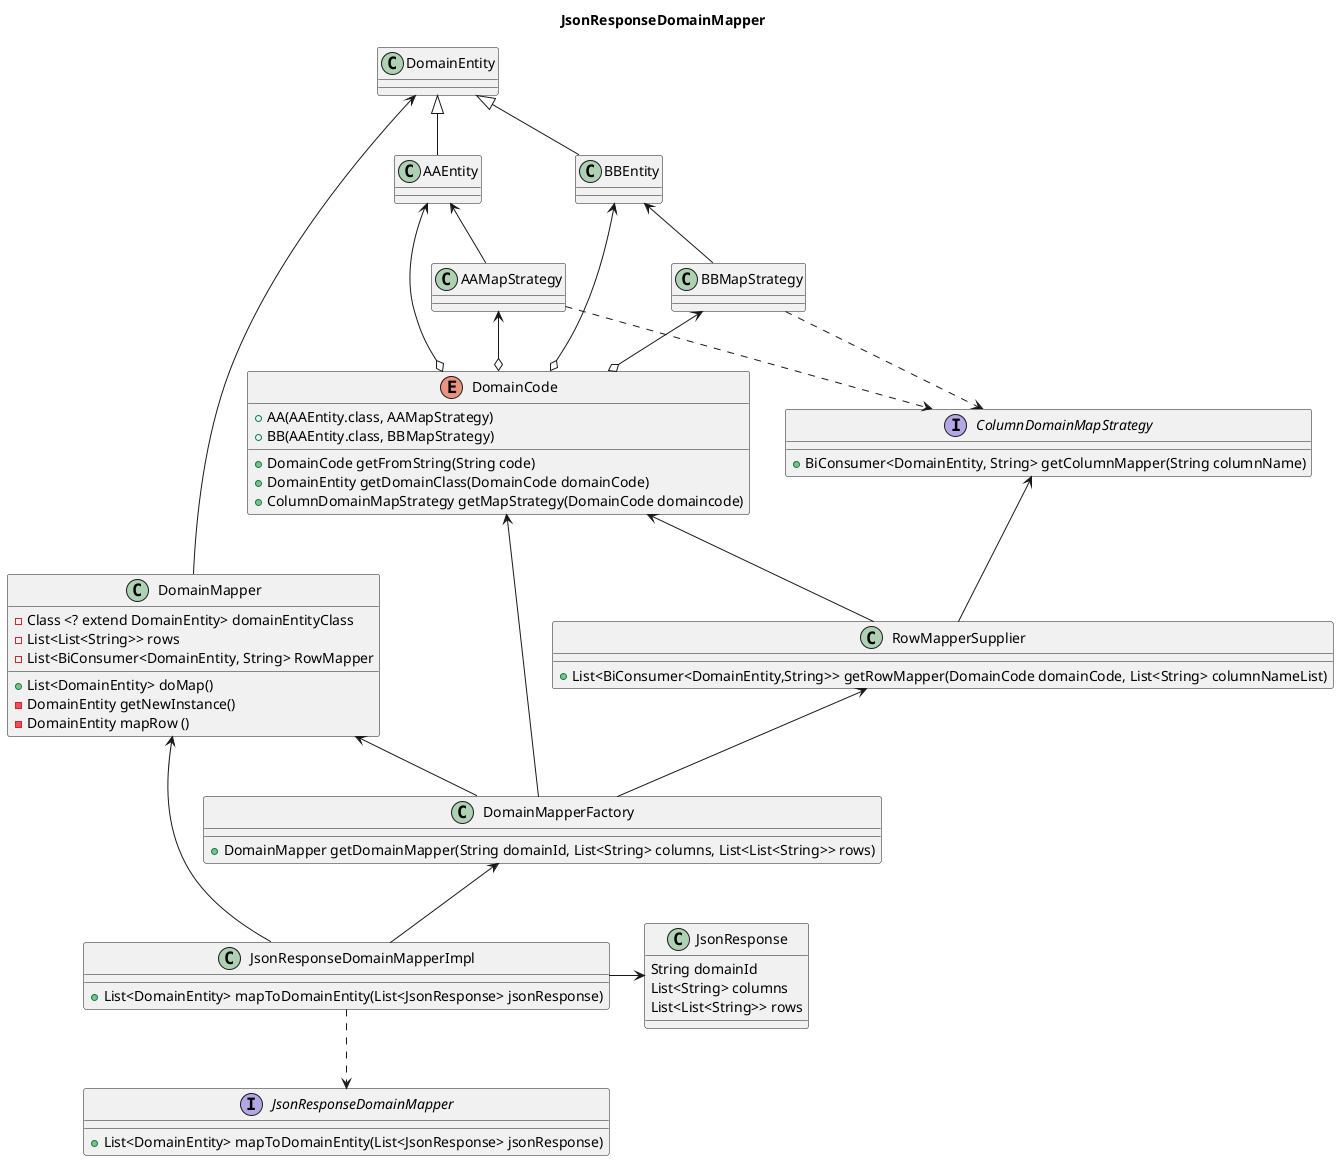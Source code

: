 @startuml
'https://plantuml.com/class-diagram
title: JsonResponseDomainMapper

DomainEntity <|-- AAEntity
DomainEntity <|-- BBEntity
DomainEntity <-- DomainMapper
DomainMapper <-- DomainMapperFactory
AAEntity <-- AAMapStrategy
BBEntity <-- BBMapStrategy
DomainCode <-- RowMapperSupplier
AAEntity <--o DomainCode
BBEntity <--o DomainCode
AAMapStrategy <--o DomainCode
BBMapStrategy <--o DomainCode

JsonResponseDomainMapper <.u. JsonResponseDomainMapperImpl
JsonResponse <--l-- JsonResponseDomainMapperImpl

DomainMapperFactory <-- JsonResponseDomainMapperImpl
DomainMapper <-- JsonResponseDomainMapperImpl
ColumnDomainMapStrategy <.u. AAMapStrategy
ColumnDomainMapStrategy <.u. BBMapStrategy
DomainCode <-- DomainMapperFactory
RowMapperSupplier <-- DomainMapperFactory

ColumnDomainMapStrategy <-- RowMapperSupplier

class JsonResponse{
{field} String domainId
{field} List<String> columns
{field} List<List<String>> rows
}

interface JsonResponseDomainMapper{
+ List<DomainEntity> mapToDomainEntity(List<JsonResponse> jsonResponse)
}

interface ColumnDomainMapStrategy{
+ BiConsumer<DomainEntity, String> getColumnMapper(String columnName)
}


class RowMapperSupplier{
+ List<BiConsumer<DomainEntity,String>> getRowMapper(DomainCode domainCode, List<String> columnNameList)
}


class JsonResponseDomainMapperImpl{
+ List<DomainEntity> mapToDomainEntity(List<JsonResponse> jsonResponse)
}

class DomainMapperFactory {
+ DomainMapper getDomainMapper(String domainId, List<String> columns, List<List<String>> rows)
}

class DomainMapper {
- Class <? extend DomainEntity> domainEntityClass
- List<List<String>> rows
- List<BiConsumer<DomainEntity, String> RowMapper
+ List<DomainEntity> doMap()
- DomainEntity getNewInstance()
- DomainEntity mapRow ()
}

class AAMapStrategy {
}
class BBMapStrategy {
}

class DomainEntity{
}

class AAEntity {
}

class BBEntity {
}

enum DomainCode {
+{field}AA(AAEntity.class, AAMapStrategy)
+{field}BB(AAEntity.class, BBMapStrategy)
+ DomainCode getFromString(String code)
+ DomainEntity getDomainClass(DomainCode domainCode)
+ ColumnDomainMapStrategy getMapStrategy(DomainCode domaincode)
}

@enduml